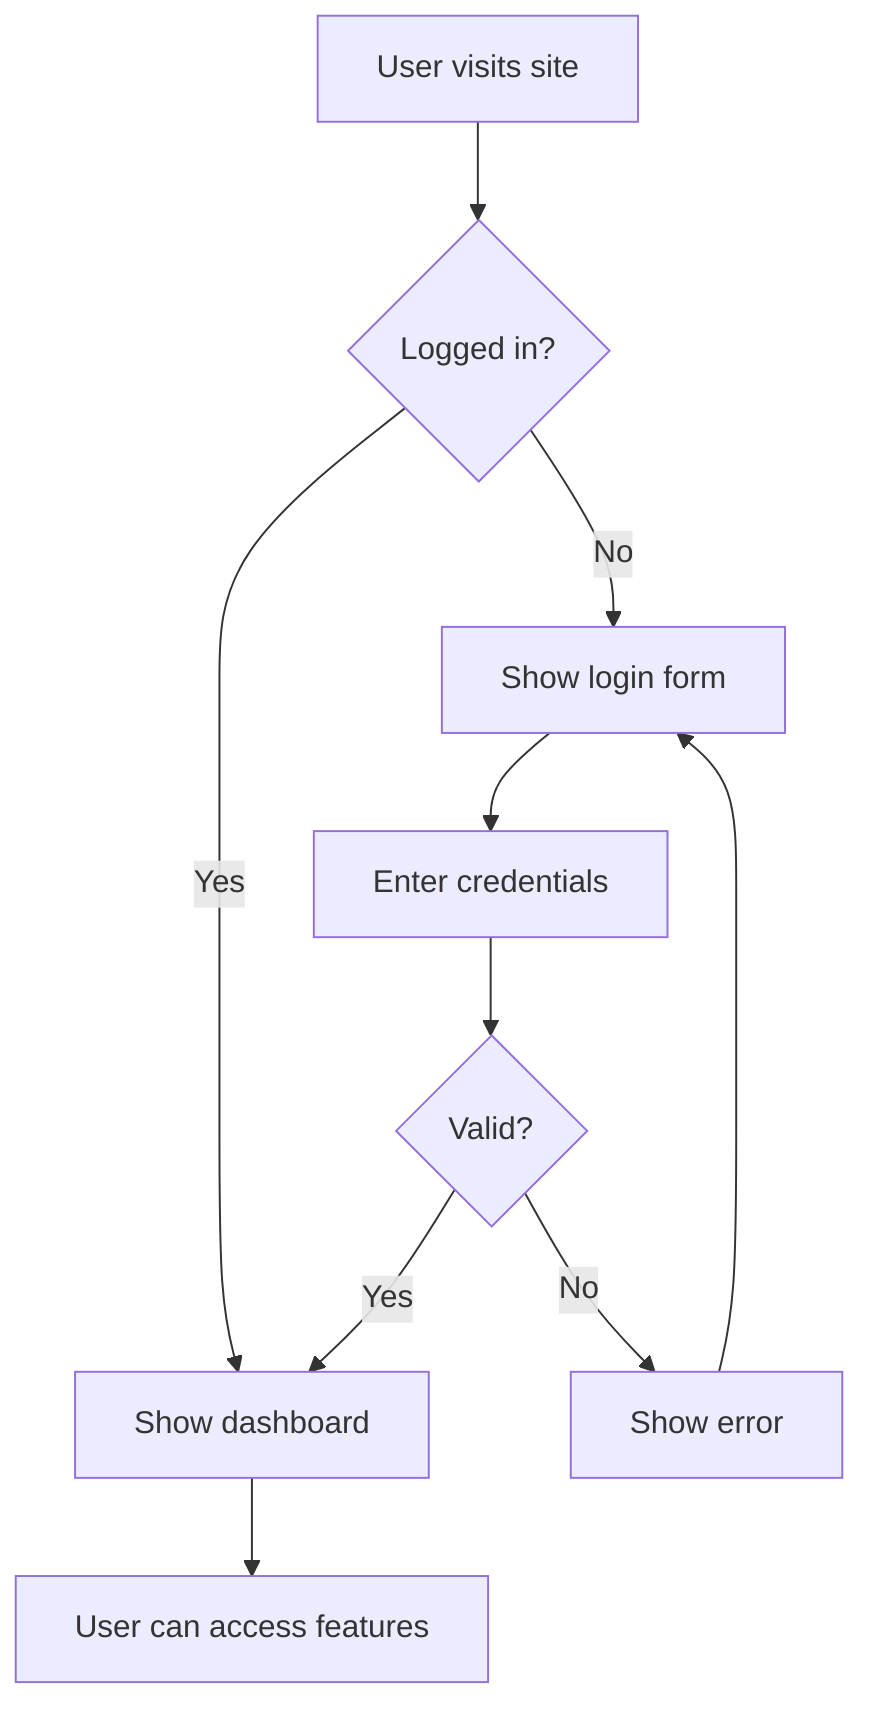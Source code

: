 flowchart TD
    A[User visits site] --> B{Logged in?}
    B -->|No| C[Show login form]
    B -->|Yes| D[Show dashboard]
    C --> E[Enter credentials]
    E --> F{Valid?}
    F -->|No| G[Show error]
    F -->|Yes| D
    G --> C
    D --> H[User can access features]